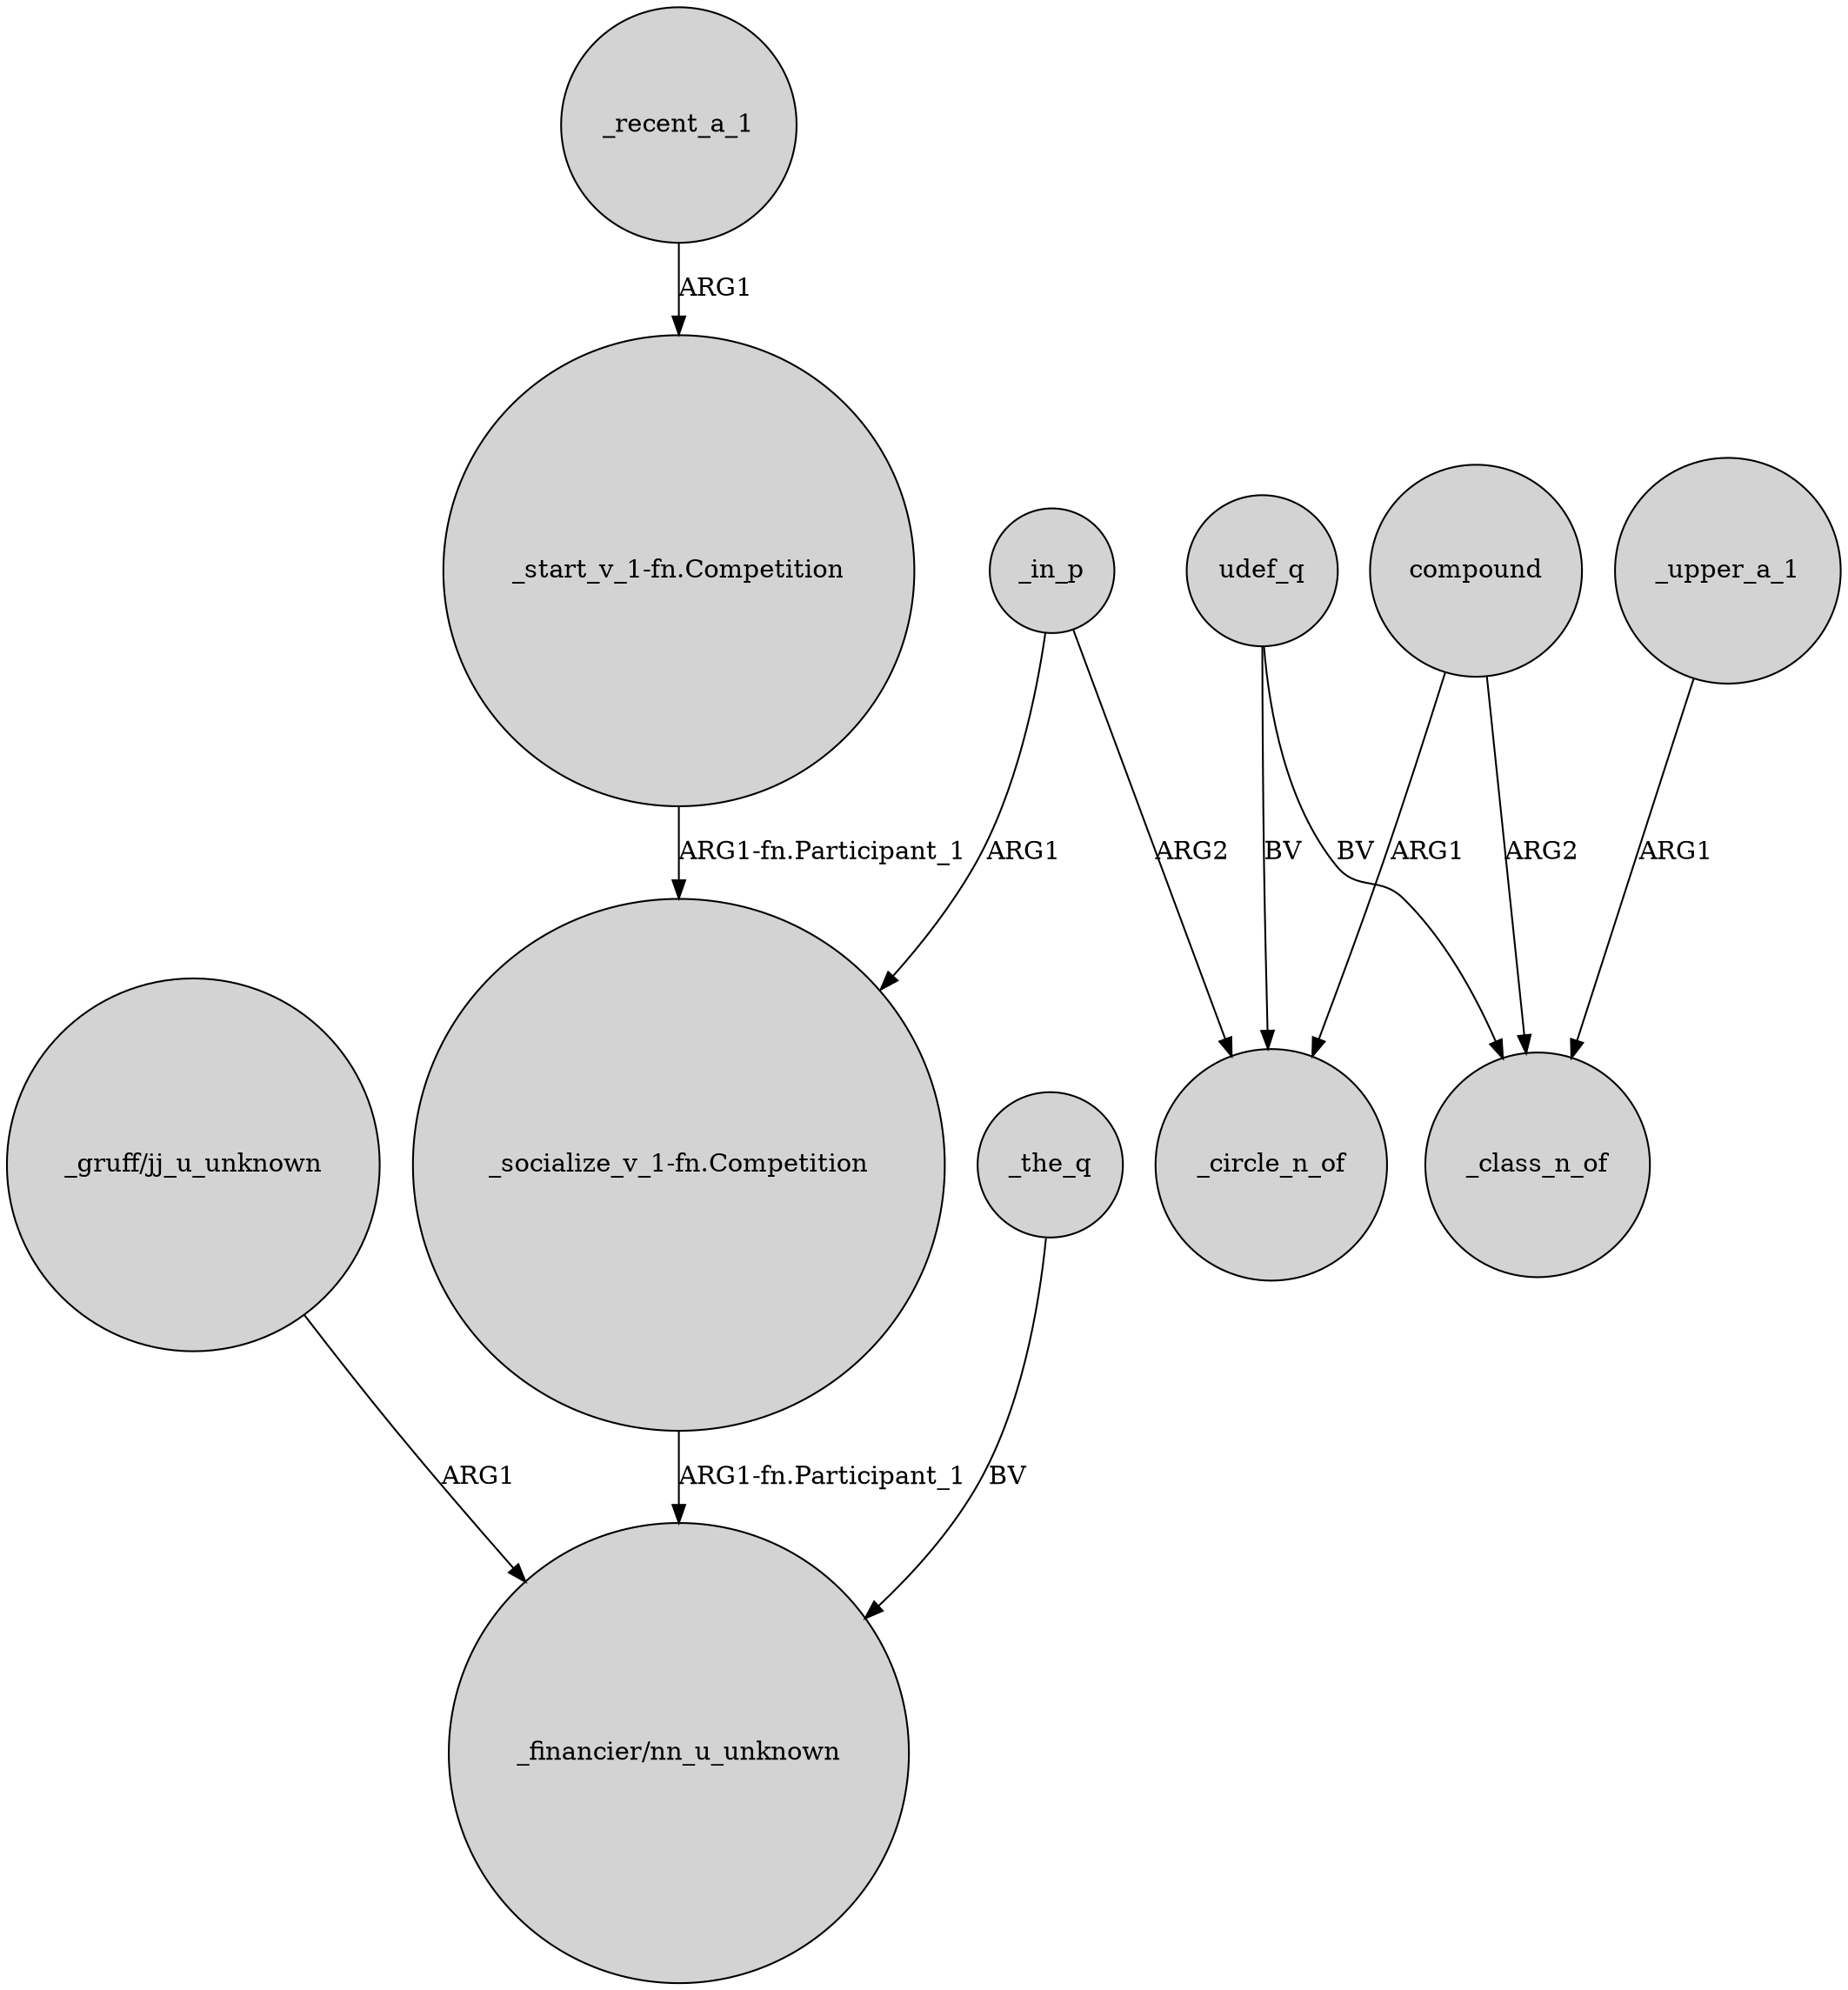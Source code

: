 digraph {
	node [shape=circle style=filled]
	_recent_a_1 -> "_start_v_1-fn.Competition" [label=ARG1]
	"_gruff/jj_u_unknown" -> "_financier/nn_u_unknown" [label=ARG1]
	udef_q -> _class_n_of [label=BV]
	_in_p -> "_socialize_v_1-fn.Competition" [label=ARG1]
	"_socialize_v_1-fn.Competition" -> "_financier/nn_u_unknown" [label="ARG1-fn.Participant_1"]
	_in_p -> _circle_n_of [label=ARG2]
	"_start_v_1-fn.Competition" -> "_socialize_v_1-fn.Competition" [label="ARG1-fn.Participant_1"]
	udef_q -> _circle_n_of [label=BV]
	_the_q -> "_financier/nn_u_unknown" [label=BV]
	compound -> _class_n_of [label=ARG2]
	compound -> _circle_n_of [label=ARG1]
	_upper_a_1 -> _class_n_of [label=ARG1]
}
